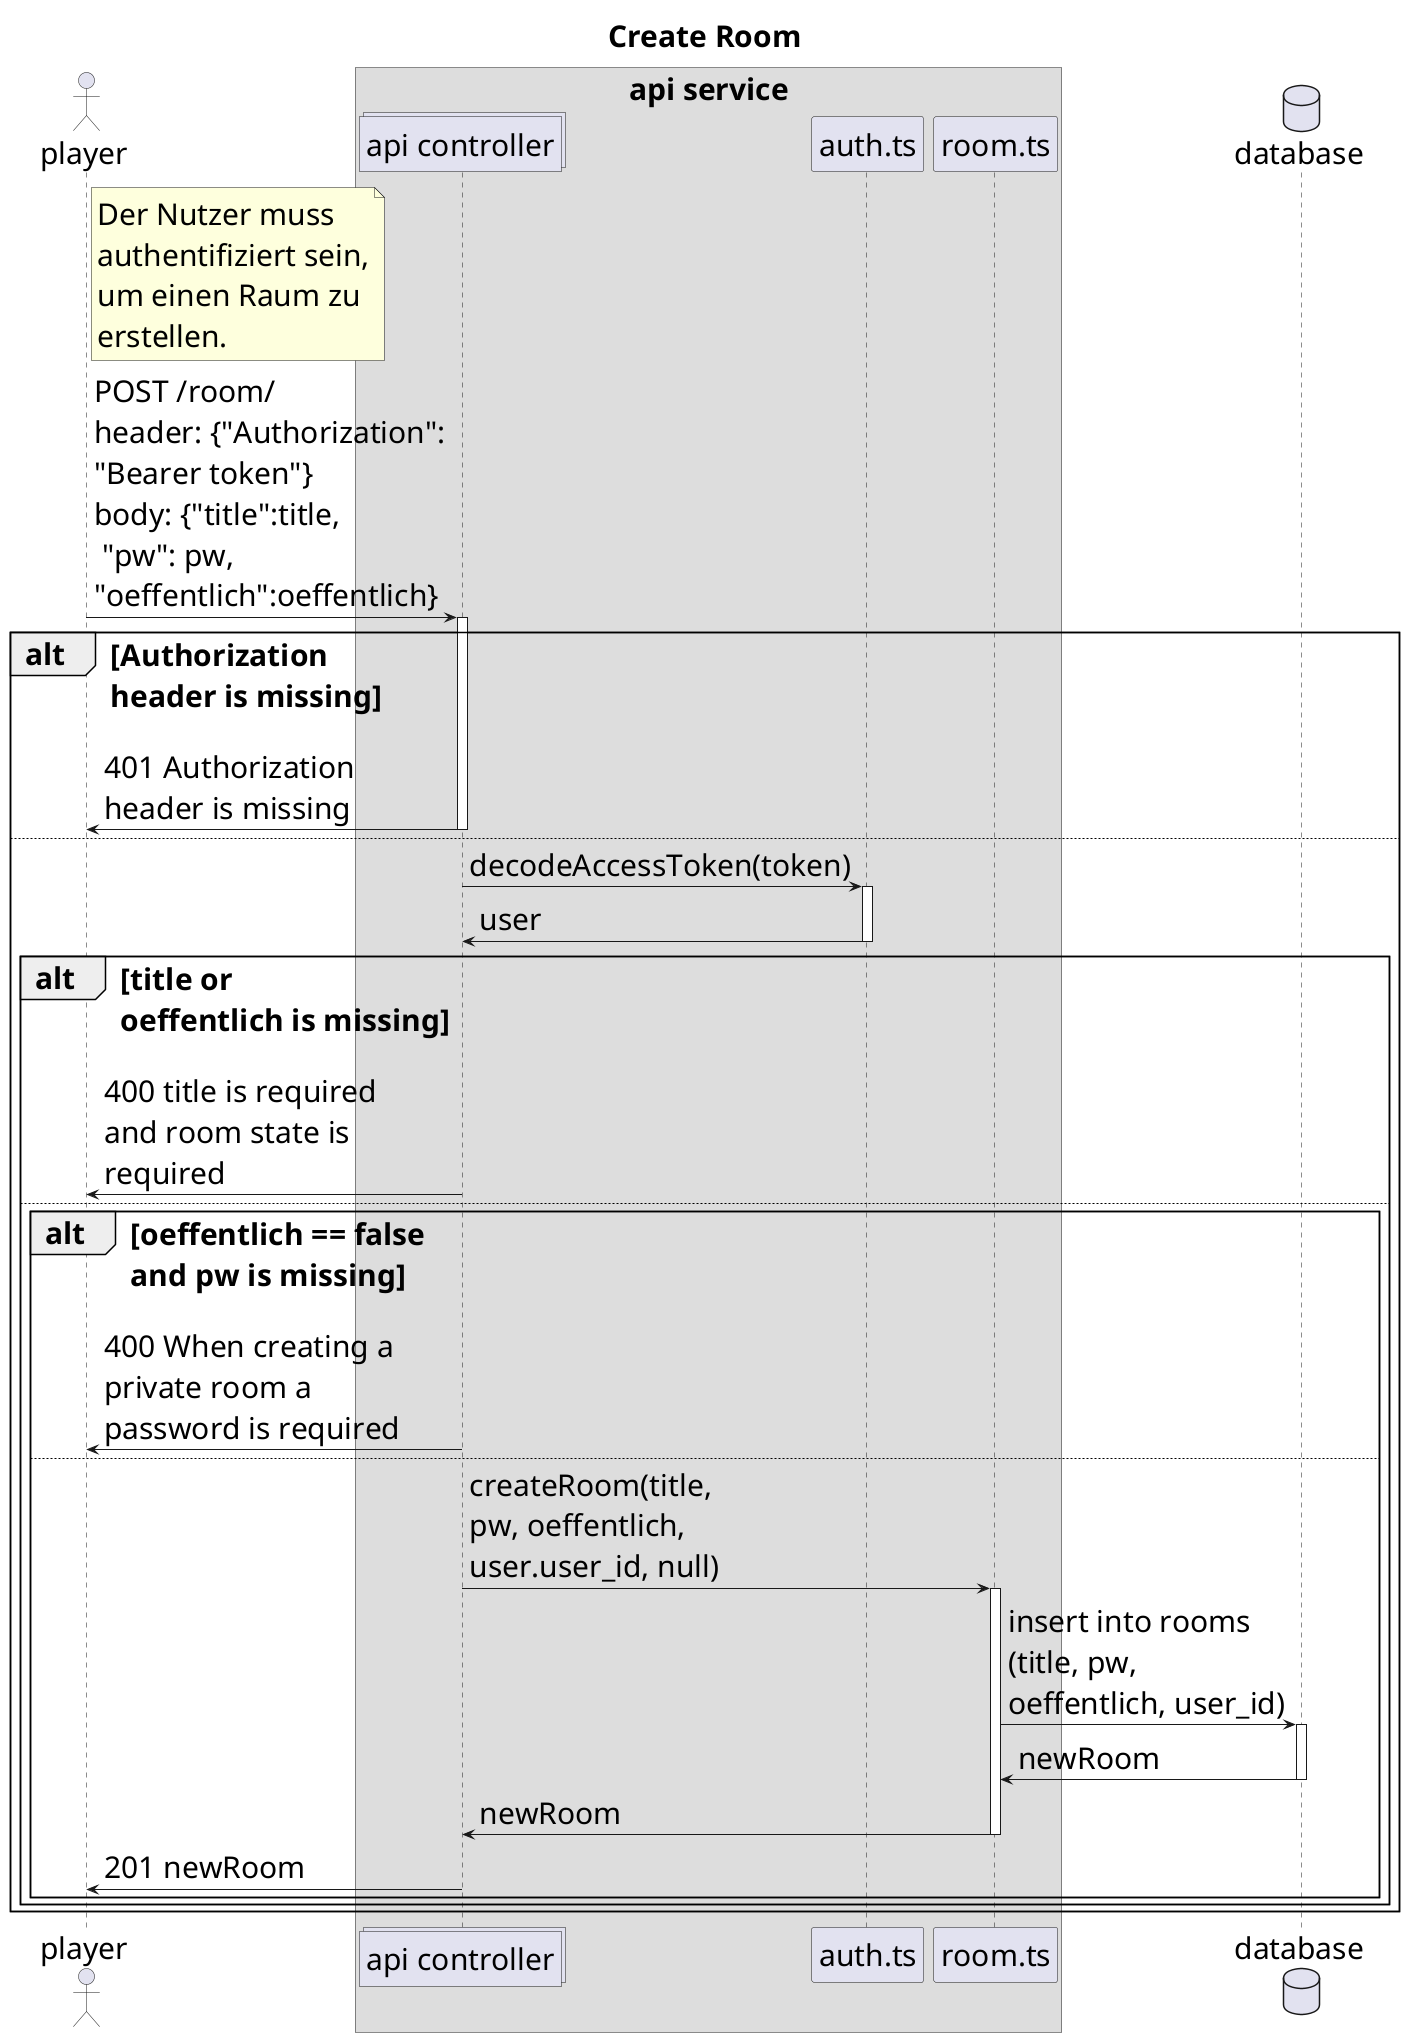 @startuml
title Create Room
skinparam defaultFontSize 30
skinparam componentFontSize 30
skinparam actorFontSize 30
skinparam noteFontSize 30
skinparam sequenceParticipantFontSize 30
skinparam sequenceMessageFontSize 30
skinparam titleFontSize 30
actor player
box "api service"
collections "api controller" as rc
participant "auth.ts" as auth
participant "room.ts" as room 
end box
database database as db

note right of player: Der Nutzer muss\nauthentifiziert sein,\num einen Raum zu\nerstellen.
player -> rc: POST /room/\nheader: {"Authorization":\n"Bearer token"}\nbody: {"title":title,\n "pw": pw,\n"oeffentlich":oeffentlich}
activate rc

alt Authorization\nheader is missing
    rc -> player: 401 Authorization\nheader is missing
    deactivate rc
else
    rc -> auth: decodeAccessToken(token)
    activate auth
    auth -> rc: user
    deactivate auth

    alt title or\noeffentlich is missing
        rc -> player: 400 title is required\nand room state is\nrequired
        deactivate rc
    else
        alt oeffentlich == false\nand pw is missing
            rc -> player: 400 When creating a\nprivate room a\npassword is required
            deactivate rc
        else
            rc -> room: createRoom(title,\npw, oeffentlich,\nuser.user_id, null)
            activate room
            room -> db: insert into rooms\n(title, pw,\noeffentlich, user_id)
            activate db
            db -> room: newRoom
            deactivate db
            room -> rc: newRoom
            deactivate room
            rc -> player: 201 newRoom
            deactivate rc
        end
    end
end
